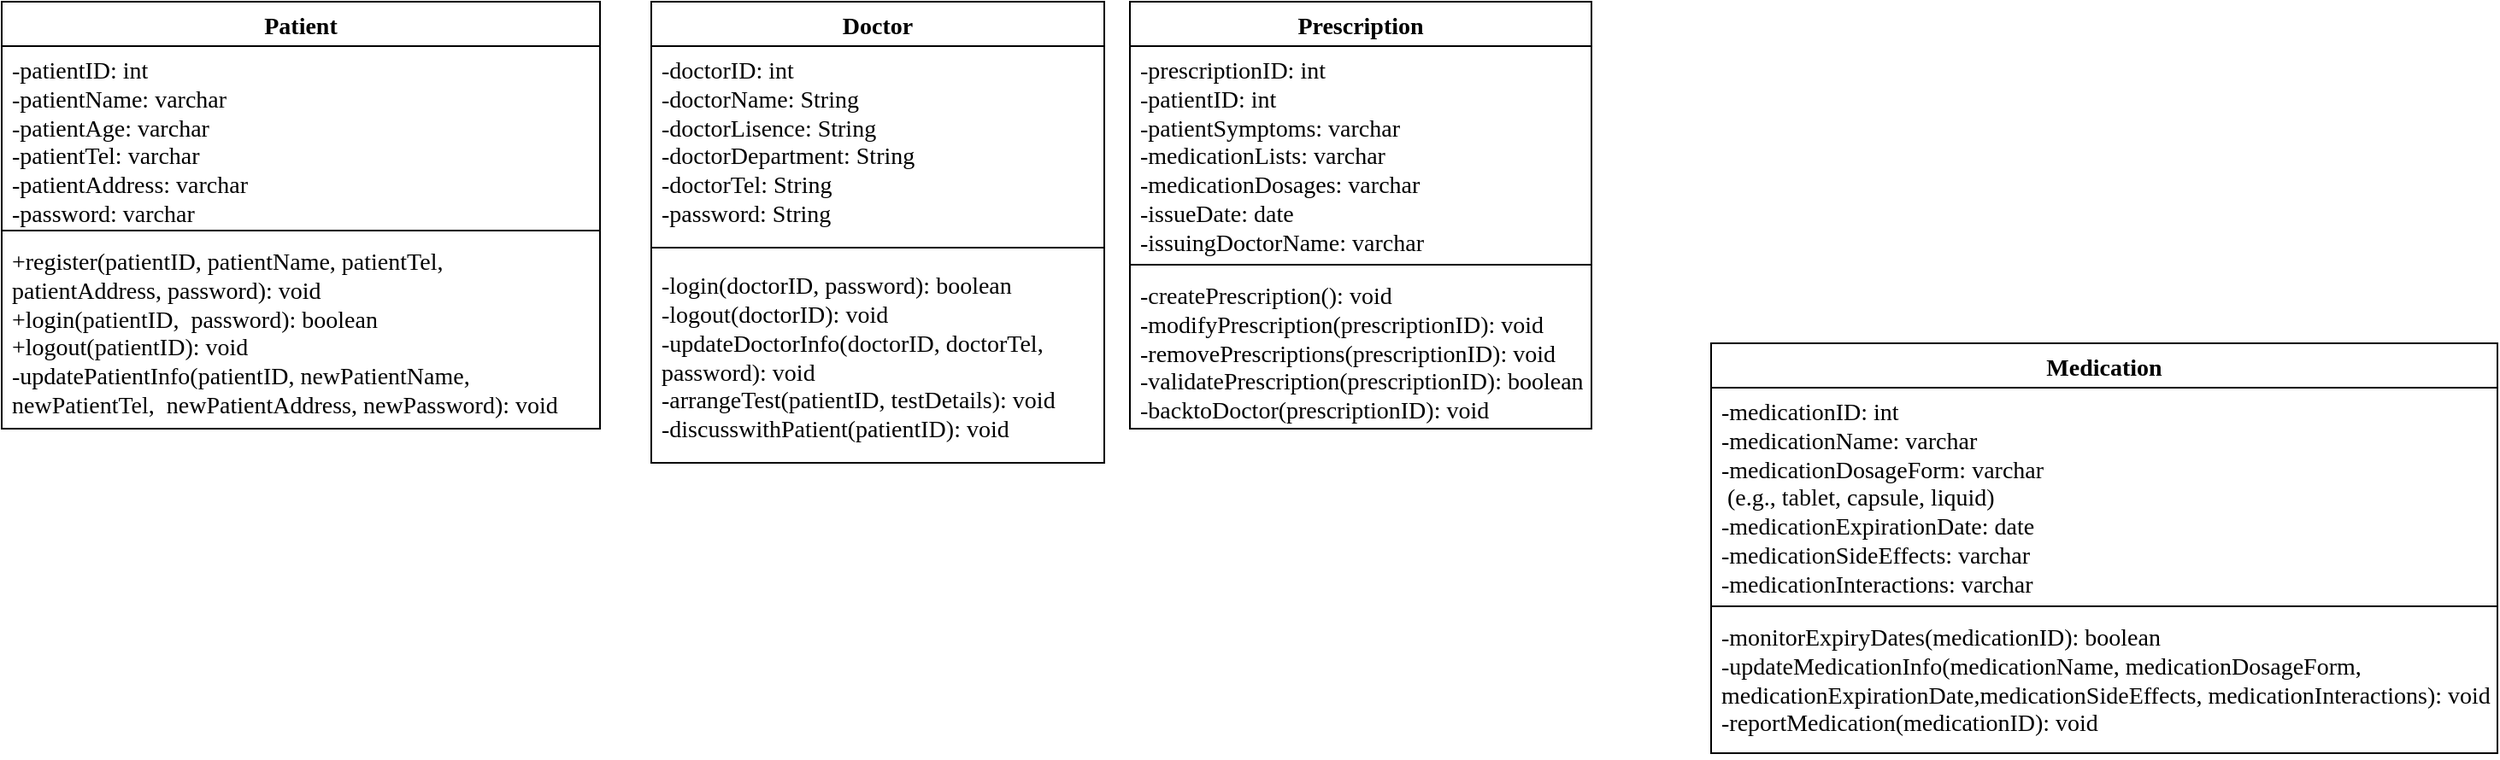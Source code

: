 <mxfile version="22.1.11" type="github">
  <diagram name="第 1 页" id="TqKDPVgios2m9M21Ib9q">
    <mxGraphModel dx="2165" dy="1396" grid="1" gridSize="10" guides="1" tooltips="1" connect="1" arrows="1" fold="1" page="1" pageScale="1" pageWidth="1169" pageHeight="827" background="none" math="0" shadow="0">
      <root>
        <mxCell id="0" />
        <mxCell id="1" parent="0" />
        <mxCell id="A7sWvmcEimEisXy88Lh3-5" value="&lt;font style=&quot;font-size: 14px;&quot; face=&quot;Times New Roman&quot;&gt;Doctor&lt;/font&gt;" style="swimlane;fontStyle=1;align=center;verticalAlign=top;childLayout=stackLayout;horizontal=1;startSize=26;horizontalStack=0;resizeParent=1;resizeParentMax=0;resizeLast=0;collapsible=1;marginBottom=0;whiteSpace=wrap;html=1;" vertex="1" parent="1">
          <mxGeometry x="340" y="-810" width="265" height="270" as="geometry" />
        </mxCell>
        <mxCell id="A7sWvmcEimEisXy88Lh3-6" value="-doctorID: int&lt;br style=&quot;border-color: var(--border-color);&quot;&gt;-doctorName: String&lt;br&gt;-doctorLisence:&amp;nbsp;String&lt;br style=&quot;font-size: 14px;&quot;&gt;-doctorDepartment:&amp;nbsp;String&lt;br style=&quot;font-size: 14px;&quot;&gt;-doctorTel:&amp;nbsp;String&lt;br&gt;-password:&amp;nbsp;String" style="text;strokeColor=none;fillColor=none;align=left;verticalAlign=top;spacingLeft=4;spacingRight=4;overflow=hidden;rotatable=0;points=[[0,0.5],[1,0.5]];portConstraint=eastwest;whiteSpace=wrap;html=1;fontFamily=Times New Roman;fontStyle=0;fontSize=14;" vertex="1" parent="A7sWvmcEimEisXy88Lh3-5">
          <mxGeometry y="26" width="265" height="114" as="geometry" />
        </mxCell>
        <mxCell id="A7sWvmcEimEisXy88Lh3-7" value="" style="line;strokeWidth=1;fillColor=none;align=left;verticalAlign=middle;spacingTop=-1;spacingLeft=3;spacingRight=3;rotatable=0;labelPosition=right;points=[];portConstraint=eastwest;strokeColor=inherit;" vertex="1" parent="A7sWvmcEimEisXy88Lh3-5">
          <mxGeometry y="140" width="265" height="8" as="geometry" />
        </mxCell>
        <mxCell id="A7sWvmcEimEisXy88Lh3-8" value="-login(doctorID, password):&amp;nbsp;boolean&lt;br&gt;-logout(doctorID):&amp;nbsp;void&lt;br style=&quot;font-size: 14px;&quot;&gt;-updateDoctorInfo(doctorID, doctorTel, password):&amp;nbsp;void&lt;br style=&quot;font-size: 14px;&quot;&gt;-arrangeTest(patientID, testDetails):&amp;nbsp;void&lt;br&gt;-discusswithPatient(patientID): void" style="text;strokeColor=none;fillColor=none;align=left;verticalAlign=middle;spacingLeft=4;spacingRight=4;overflow=hidden;rotatable=0;points=[[0,0.5],[1,0.5]];portConstraint=eastwest;whiteSpace=wrap;html=1;fontSize=14;fontFamily=Times New Roman;" vertex="1" parent="A7sWvmcEimEisXy88Lh3-5">
          <mxGeometry y="148" width="265" height="122" as="geometry" />
        </mxCell>
        <mxCell id="A7sWvmcEimEisXy88Lh3-9" value="&lt;font style=&quot;font-size: 14px;&quot;&gt;Prescription&lt;/font&gt;" style="swimlane;fontStyle=1;align=center;verticalAlign=top;childLayout=stackLayout;horizontal=1;startSize=26;horizontalStack=0;resizeParent=1;resizeParentMax=0;resizeLast=0;collapsible=1;marginBottom=0;whiteSpace=wrap;html=1;fontFamily=Times New Roman;" vertex="1" parent="1">
          <mxGeometry x="620" y="-810" width="270" height="250" as="geometry">
            <mxRectangle x="30" y="280" width="110" height="30" as="alternateBounds" />
          </mxGeometry>
        </mxCell>
        <mxCell id="A7sWvmcEimEisXy88Lh3-10" value="-prescriptionID: int&lt;br style=&quot;border-color: var(--border-color);&quot;&gt;-patientID: int&lt;br style=&quot;border-color: var(--border-color);&quot;&gt;-patientSymptoms:&amp;nbsp;varchar&lt;br style=&quot;border-color: var(--border-color);&quot;&gt;-medicationLists:&amp;nbsp;varchar&lt;br style=&quot;border-color: var(--border-color);&quot;&gt;-medicationDosages:&amp;nbsp;varchar&lt;br style=&quot;border-color: var(--border-color);&quot;&gt;-issueDate: date&lt;br style=&quot;border-color: var(--border-color);&quot;&gt;-issuingDoctorName:&amp;nbsp;varchar" style="text;strokeColor=none;fillColor=none;align=left;verticalAlign=top;spacingLeft=4;spacingRight=4;overflow=hidden;rotatable=0;points=[[0,0.5],[1,0.5]];portConstraint=eastwest;whiteSpace=wrap;html=1;fontFamily=Times New Roman;fontSize=14;" vertex="1" parent="A7sWvmcEimEisXy88Lh3-9">
          <mxGeometry y="26" width="270" height="124" as="geometry" />
        </mxCell>
        <mxCell id="A7sWvmcEimEisXy88Lh3-11" value="" style="line;strokeWidth=1;fillColor=none;align=left;verticalAlign=middle;spacingTop=-1;spacingLeft=3;spacingRight=3;rotatable=0;labelPosition=right;points=[];portConstraint=eastwest;strokeColor=inherit;" vertex="1" parent="A7sWvmcEimEisXy88Lh3-9">
          <mxGeometry y="150" width="270" height="8" as="geometry" />
        </mxCell>
        <mxCell id="A7sWvmcEimEisXy88Lh3-12" value="-createPrescription():&amp;nbsp;void&lt;br style=&quot;border-color: var(--border-color);&quot;&gt;-modifyPrescription(prescriptionID):&amp;nbsp;void&lt;br style=&quot;border-color: var(--border-color);&quot;&gt;-removePrescriptions(prescriptionID):&amp;nbsp;void&lt;br&gt;-validatePrescription(prescriptionID): boolean&lt;br&gt;-backtoDoctor(prescriptionID):&amp;nbsp;void" style="text;strokeColor=none;fillColor=none;align=left;verticalAlign=top;spacingLeft=4;spacingRight=4;overflow=hidden;rotatable=0;points=[[0,0.5],[1,0.5]];portConstraint=eastwest;whiteSpace=wrap;html=1;fontFamily=Times New Roman;fontSize=14;" vertex="1" parent="A7sWvmcEimEisXy88Lh3-9">
          <mxGeometry y="158" width="270" height="92" as="geometry" />
        </mxCell>
        <mxCell id="A7sWvmcEimEisXy88Lh3-13" value="Medication" style="swimlane;fontStyle=1;align=center;verticalAlign=top;childLayout=stackLayout;horizontal=1;startSize=26;horizontalStack=0;resizeParent=1;resizeParentMax=0;resizeLast=0;collapsible=1;marginBottom=0;whiteSpace=wrap;html=1;fontFamily=Times New Roman;fontSize=14;" vertex="1" parent="1">
          <mxGeometry x="960" y="-610" width="460" height="240" as="geometry" />
        </mxCell>
        <mxCell id="A7sWvmcEimEisXy88Lh3-14" value="-medicationID:&amp;nbsp;int&lt;br&gt;-medicationName: varchar&lt;br style=&quot;font-size: 14px;&quot;&gt;-medicationDosageForm: varchar&lt;br&gt;&amp;nbsp;(e.g., tablet, capsule, liquid)&lt;br style=&quot;font-size: 14px;&quot;&gt;-medicationExpirationDate: date&lt;br&gt;-medicationSideEffects: varchar&lt;br&gt;-medicationInteractions: varchar" style="text;strokeColor=none;fillColor=none;align=left;verticalAlign=top;spacingLeft=4;spacingRight=4;overflow=hidden;rotatable=0;points=[[0,0.5],[1,0.5]];portConstraint=eastwest;whiteSpace=wrap;html=1;fontFamily=Times New Roman;fontSize=14;" vertex="1" parent="A7sWvmcEimEisXy88Lh3-13">
          <mxGeometry y="26" width="460" height="124" as="geometry" />
        </mxCell>
        <mxCell id="A7sWvmcEimEisXy88Lh3-15" value="" style="line;strokeWidth=1;fillColor=none;align=left;verticalAlign=middle;spacingTop=-1;spacingLeft=3;spacingRight=3;rotatable=0;labelPosition=right;points=[];portConstraint=eastwest;strokeColor=inherit;" vertex="1" parent="A7sWvmcEimEisXy88Lh3-13">
          <mxGeometry y="150" width="460" height="8" as="geometry" />
        </mxCell>
        <mxCell id="A7sWvmcEimEisXy88Lh3-16" value="-monitorExpiryDates(medicationID):&amp;nbsp;boolean&lt;br&gt;-updateMedicationInfo(medicationName, medicationDosageForm, medicationExpirationDate,medicationSideEffects, medicationInteractions):&amp;nbsp;void&lt;br&gt;-reportMedication(medicationID):&amp;nbsp;void" style="text;strokeColor=none;fillColor=none;align=left;verticalAlign=top;spacingLeft=4;spacingRight=4;overflow=hidden;rotatable=0;points=[[0,0.5],[1,0.5]];portConstraint=eastwest;whiteSpace=wrap;html=1;fontFamily=Times New Roman;fontSize=14;" vertex="1" parent="A7sWvmcEimEisXy88Lh3-13">
          <mxGeometry y="158" width="460" height="82" as="geometry" />
        </mxCell>
        <mxCell id="A7sWvmcEimEisXy88Lh3-17" value="Patient" style="swimlane;fontStyle=1;align=center;verticalAlign=top;childLayout=stackLayout;horizontal=1;startSize=26;horizontalStack=0;resizeParent=1;resizeParentMax=0;resizeLast=0;collapsible=1;marginBottom=0;whiteSpace=wrap;html=1;fontFamily=Times New Roman;fontSize=14;" vertex="1" parent="1">
          <mxGeometry x="-40" y="-810" width="350" height="250" as="geometry" />
        </mxCell>
        <mxCell id="A7sWvmcEimEisXy88Lh3-18" value="-patientID: int&lt;br style=&quot;font-size: 14px;&quot;&gt;-patientName:&amp;nbsp;varchar&lt;br&gt;-patientAge: varchar&lt;br style=&quot;font-size: 14px;&quot;&gt;-patientTel: varchar&lt;br style=&quot;font-size: 14px;&quot;&gt;-patientAddress: varchar&lt;br style=&quot;font-size: 14px;&quot;&gt;-password: varchar" style="text;strokeColor=none;fillColor=none;align=left;verticalAlign=top;spacingLeft=4;spacingRight=4;overflow=hidden;rotatable=0;points=[[0,0.5],[1,0.5]];portConstraint=eastwest;whiteSpace=wrap;html=1;fontFamily=Times New Roman;fontSize=14;" vertex="1" parent="A7sWvmcEimEisXy88Lh3-17">
          <mxGeometry y="26" width="350" height="104" as="geometry" />
        </mxCell>
        <mxCell id="A7sWvmcEimEisXy88Lh3-19" value="" style="line;strokeWidth=1;fillColor=none;align=left;verticalAlign=middle;spacingTop=-1;spacingLeft=3;spacingRight=3;rotatable=0;labelPosition=right;points=[];portConstraint=eastwest;strokeColor=inherit;" vertex="1" parent="A7sWvmcEimEisXy88Lh3-17">
          <mxGeometry y="130" width="350" height="8" as="geometry" />
        </mxCell>
        <mxCell id="A7sWvmcEimEisXy88Lh3-20" value="+register(patientID, patientName, patientTel, patientAddress, password): void&lt;br&gt;+login(patientID,&amp;nbsp; password): boolean&lt;br style=&quot;border-color: var(--border-color); font-size: 14px;&quot;&gt;+logout(patientID):&amp;nbsp;void&lt;br&gt;-updatePatientInfo(patientID, newPatientName, newPatientTel,&amp;nbsp; newPatientAddress, newPassword):&amp;nbsp;void&lt;span style=&quot;font-size: 14px;&quot;&gt;&lt;br&gt;&lt;/span&gt;" style="text;strokeColor=none;fillColor=none;align=left;verticalAlign=top;spacingLeft=4;spacingRight=4;overflow=hidden;rotatable=0;points=[[0,0.5],[1,0.5]];portConstraint=eastwest;whiteSpace=wrap;html=1;fontSize=14;fontFamily=Times New Roman;" vertex="1" parent="A7sWvmcEimEisXy88Lh3-17">
          <mxGeometry y="138" width="350" height="112" as="geometry" />
        </mxCell>
      </root>
    </mxGraphModel>
  </diagram>
</mxfile>
